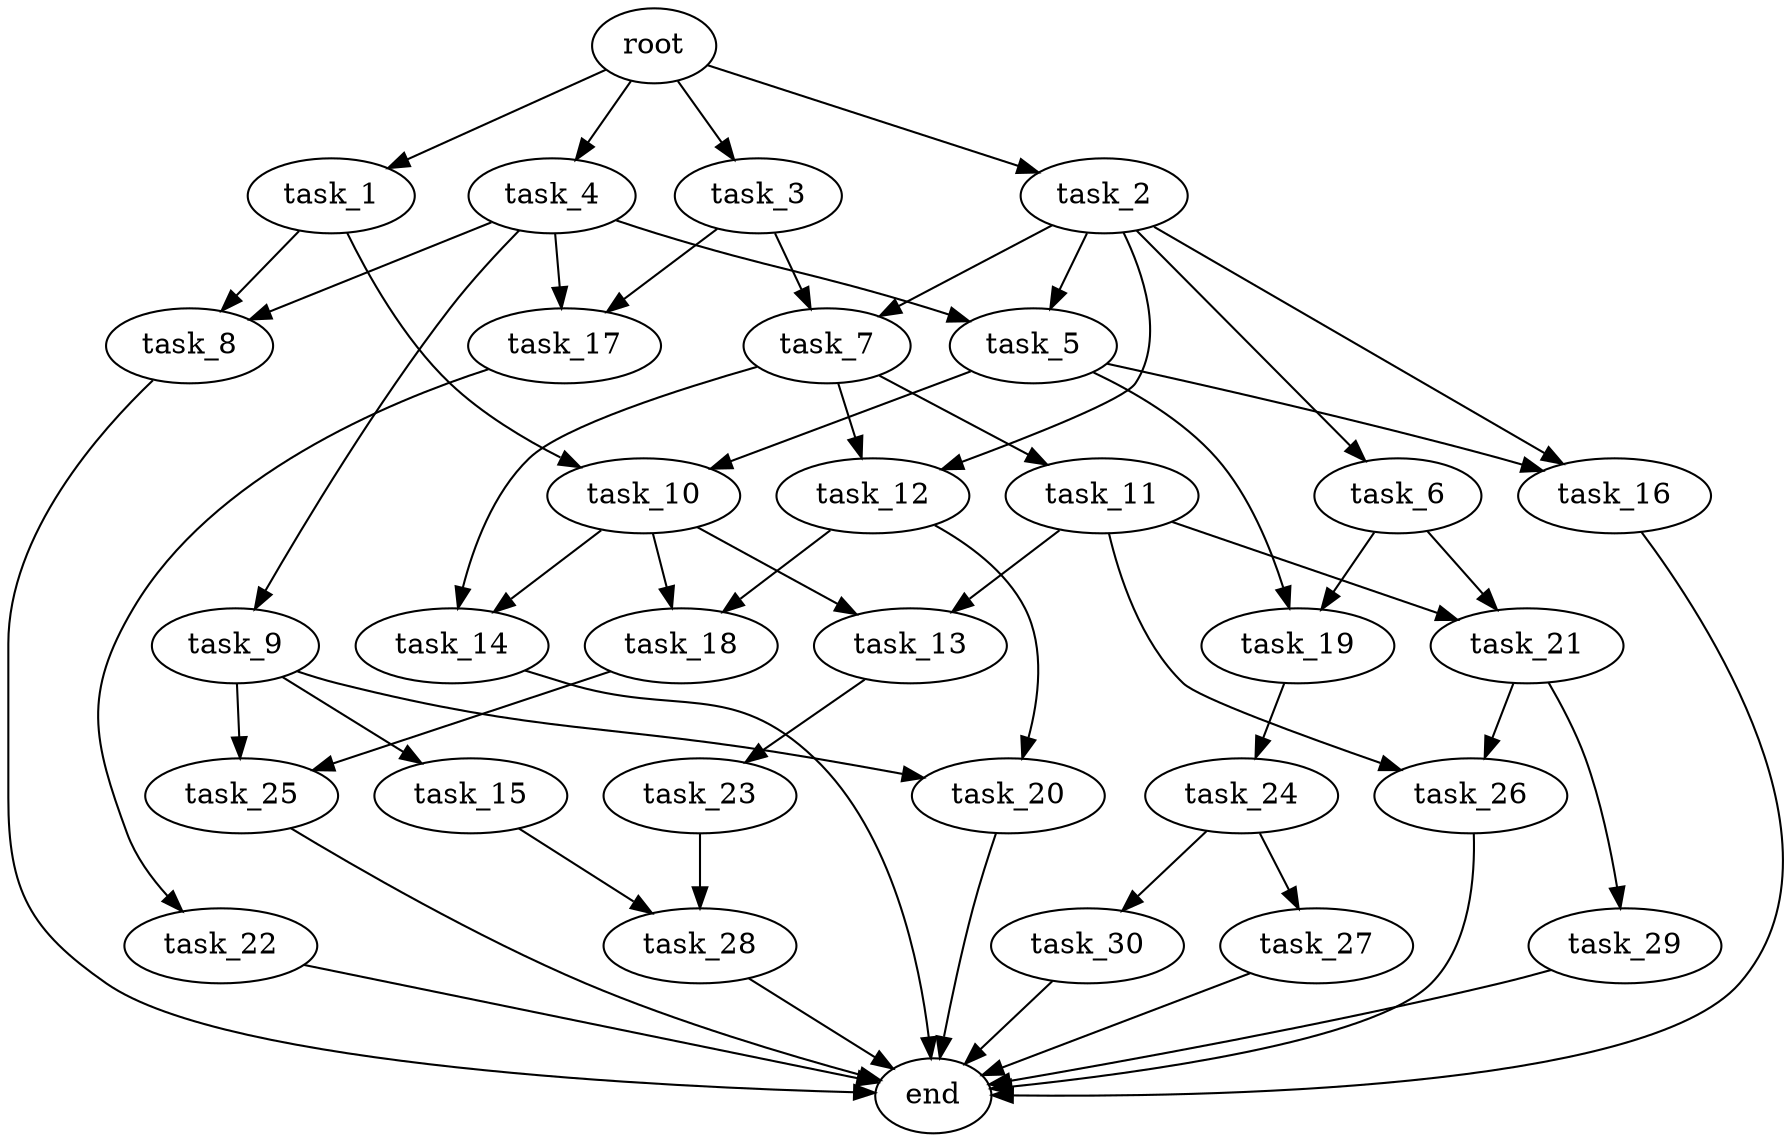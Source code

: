 digraph G {
  root [size="0.000000e+00"];
  task_1 [size="9.789951e+09"];
  task_2 [size="9.105151e+09"];
  task_3 [size="3.414431e+09"];
  task_4 [size="2.721756e+09"];
  task_5 [size="9.879606e+09"];
  task_6 [size="3.815636e+09"];
  task_7 [size="8.911276e+09"];
  task_8 [size="1.129263e+09"];
  task_9 [size="4.665790e+09"];
  task_10 [size="5.850201e+09"];
  task_11 [size="8.762547e+09"];
  task_12 [size="6.914678e+09"];
  task_13 [size="7.944762e+09"];
  task_14 [size="7.584837e+09"];
  task_15 [size="2.247110e+09"];
  task_16 [size="1.031399e+09"];
  task_17 [size="9.976055e+09"];
  task_18 [size="6.033557e+09"];
  task_19 [size="5.990871e+09"];
  task_20 [size="3.626131e+09"];
  task_21 [size="8.693744e+09"];
  task_22 [size="6.649441e+09"];
  task_23 [size="8.367254e+09"];
  task_24 [size="9.632481e+09"];
  task_25 [size="4.217320e+09"];
  task_26 [size="6.380961e+09"];
  task_27 [size="8.651807e+09"];
  task_28 [size="2.802755e+09"];
  task_29 [size="7.240800e+09"];
  task_30 [size="2.759380e+09"];
  end [size="0.000000e+00"];

  root -> task_1 [size="1.000000e-12"];
  root -> task_2 [size="1.000000e-12"];
  root -> task_3 [size="1.000000e-12"];
  root -> task_4 [size="1.000000e-12"];
  task_1 -> task_8 [size="5.646314e+07"];
  task_1 -> task_10 [size="2.925100e+08"];
  task_2 -> task_5 [size="4.939803e+08"];
  task_2 -> task_6 [size="3.815636e+08"];
  task_2 -> task_7 [size="4.455638e+08"];
  task_2 -> task_12 [size="3.457339e+08"];
  task_2 -> task_16 [size="5.156993e+07"];
  task_3 -> task_7 [size="4.455638e+08"];
  task_3 -> task_17 [size="4.988028e+08"];
  task_4 -> task_5 [size="4.939803e+08"];
  task_4 -> task_8 [size="5.646314e+07"];
  task_4 -> task_9 [size="4.665790e+08"];
  task_4 -> task_17 [size="4.988028e+08"];
  task_5 -> task_10 [size="2.925100e+08"];
  task_5 -> task_16 [size="5.156993e+07"];
  task_5 -> task_19 [size="2.995435e+08"];
  task_6 -> task_19 [size="2.995435e+08"];
  task_6 -> task_21 [size="4.346872e+08"];
  task_7 -> task_11 [size="8.762547e+08"];
  task_7 -> task_12 [size="3.457339e+08"];
  task_7 -> task_14 [size="3.792418e+08"];
  task_8 -> end [size="1.000000e-12"];
  task_9 -> task_15 [size="2.247110e+08"];
  task_9 -> task_20 [size="1.813066e+08"];
  task_9 -> task_25 [size="2.108660e+08"];
  task_10 -> task_13 [size="3.972381e+08"];
  task_10 -> task_14 [size="3.792418e+08"];
  task_10 -> task_18 [size="3.016779e+08"];
  task_11 -> task_13 [size="3.972381e+08"];
  task_11 -> task_21 [size="4.346872e+08"];
  task_11 -> task_26 [size="3.190481e+08"];
  task_12 -> task_18 [size="3.016779e+08"];
  task_12 -> task_20 [size="1.813066e+08"];
  task_13 -> task_23 [size="8.367254e+08"];
  task_14 -> end [size="1.000000e-12"];
  task_15 -> task_28 [size="1.401378e+08"];
  task_16 -> end [size="1.000000e-12"];
  task_17 -> task_22 [size="6.649441e+08"];
  task_18 -> task_25 [size="2.108660e+08"];
  task_19 -> task_24 [size="9.632481e+08"];
  task_20 -> end [size="1.000000e-12"];
  task_21 -> task_26 [size="3.190481e+08"];
  task_21 -> task_29 [size="7.240800e+08"];
  task_22 -> end [size="1.000000e-12"];
  task_23 -> task_28 [size="1.401378e+08"];
  task_24 -> task_27 [size="8.651807e+08"];
  task_24 -> task_30 [size="2.759380e+08"];
  task_25 -> end [size="1.000000e-12"];
  task_26 -> end [size="1.000000e-12"];
  task_27 -> end [size="1.000000e-12"];
  task_28 -> end [size="1.000000e-12"];
  task_29 -> end [size="1.000000e-12"];
  task_30 -> end [size="1.000000e-12"];
}
